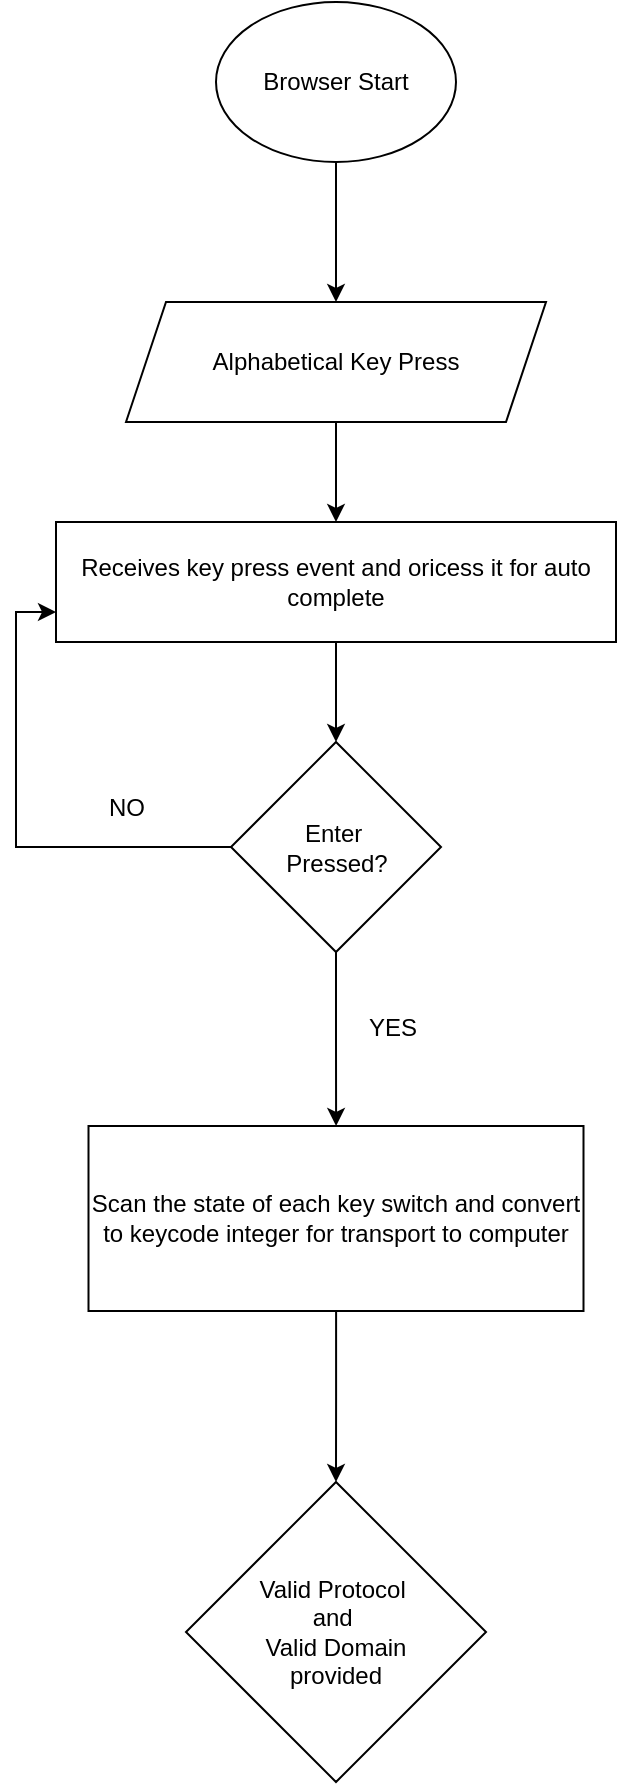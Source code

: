 <mxfile version="24.7.1" type="github">
  <diagram id="C5RBs43oDa-KdzZeNtuy" name="Page-1">
    <mxGraphModel dx="872" dy="1604" grid="1" gridSize="10" guides="1" tooltips="1" connect="1" arrows="1" fold="1" page="1" pageScale="1" pageWidth="827" pageHeight="1169" math="0" shadow="0">
      <root>
        <mxCell id="WIyWlLk6GJQsqaUBKTNV-0" />
        <mxCell id="WIyWlLk6GJQsqaUBKTNV-1" parent="WIyWlLk6GJQsqaUBKTNV-0" />
        <mxCell id="xDlOj_JVrfhSrS7aG93W-6" value="" style="edgeStyle=orthogonalEdgeStyle;rounded=0;orthogonalLoop=1;jettySize=auto;html=1;" edge="1" parent="WIyWlLk6GJQsqaUBKTNV-1" source="xDlOj_JVrfhSrS7aG93W-0" target="xDlOj_JVrfhSrS7aG93W-5">
          <mxGeometry relative="1" as="geometry" />
        </mxCell>
        <mxCell id="xDlOj_JVrfhSrS7aG93W-0" value="Browser Start" style="ellipse;whiteSpace=wrap;html=1;" vertex="1" parent="WIyWlLk6GJQsqaUBKTNV-1">
          <mxGeometry x="155" y="-70" width="120" height="80" as="geometry" />
        </mxCell>
        <mxCell id="xDlOj_JVrfhSrS7aG93W-8" value="" style="edgeStyle=orthogonalEdgeStyle;rounded=0;orthogonalLoop=1;jettySize=auto;html=1;" edge="1" parent="WIyWlLk6GJQsqaUBKTNV-1" source="xDlOj_JVrfhSrS7aG93W-5" target="xDlOj_JVrfhSrS7aG93W-7">
          <mxGeometry relative="1" as="geometry" />
        </mxCell>
        <mxCell id="xDlOj_JVrfhSrS7aG93W-5" value="Alphabetical Key Press" style="shape=parallelogram;perimeter=parallelogramPerimeter;whiteSpace=wrap;html=1;fixedSize=1;" vertex="1" parent="WIyWlLk6GJQsqaUBKTNV-1">
          <mxGeometry x="110" y="80" width="210" height="60" as="geometry" />
        </mxCell>
        <mxCell id="xDlOj_JVrfhSrS7aG93W-13" value="" style="edgeStyle=orthogonalEdgeStyle;rounded=0;orthogonalLoop=1;jettySize=auto;html=1;" edge="1" parent="WIyWlLk6GJQsqaUBKTNV-1" source="xDlOj_JVrfhSrS7aG93W-7" target="xDlOj_JVrfhSrS7aG93W-9">
          <mxGeometry relative="1" as="geometry" />
        </mxCell>
        <mxCell id="xDlOj_JVrfhSrS7aG93W-7" value="Receives key press event and oricess it for auto complete" style="rounded=0;whiteSpace=wrap;html=1;" vertex="1" parent="WIyWlLk6GJQsqaUBKTNV-1">
          <mxGeometry x="75" y="190" width="280" height="60" as="geometry" />
        </mxCell>
        <mxCell id="xDlOj_JVrfhSrS7aG93W-17" value="" style="edgeStyle=orthogonalEdgeStyle;rounded=0;orthogonalLoop=1;jettySize=auto;html=1;" edge="1" parent="WIyWlLk6GJQsqaUBKTNV-1" source="xDlOj_JVrfhSrS7aG93W-9" target="xDlOj_JVrfhSrS7aG93W-16">
          <mxGeometry relative="1" as="geometry" />
        </mxCell>
        <mxCell id="xDlOj_JVrfhSrS7aG93W-21" style="edgeStyle=orthogonalEdgeStyle;rounded=0;orthogonalLoop=1;jettySize=auto;html=1;exitX=0;exitY=0.5;exitDx=0;exitDy=0;entryX=0;entryY=0.75;entryDx=0;entryDy=0;" edge="1" parent="WIyWlLk6GJQsqaUBKTNV-1" source="xDlOj_JVrfhSrS7aG93W-9" target="xDlOj_JVrfhSrS7aG93W-7">
          <mxGeometry relative="1" as="geometry" />
        </mxCell>
        <mxCell id="xDlOj_JVrfhSrS7aG93W-9" value="Enter&amp;nbsp;&lt;div&gt;Pressed?&lt;/div&gt;" style="rhombus;whiteSpace=wrap;html=1;" vertex="1" parent="WIyWlLk6GJQsqaUBKTNV-1">
          <mxGeometry x="162.5" y="300" width="105" height="105" as="geometry" />
        </mxCell>
        <mxCell id="xDlOj_JVrfhSrS7aG93W-24" value="" style="edgeStyle=orthogonalEdgeStyle;rounded=0;orthogonalLoop=1;jettySize=auto;html=1;" edge="1" parent="WIyWlLk6GJQsqaUBKTNV-1" source="xDlOj_JVrfhSrS7aG93W-16" target="xDlOj_JVrfhSrS7aG93W-23">
          <mxGeometry relative="1" as="geometry" />
        </mxCell>
        <mxCell id="xDlOj_JVrfhSrS7aG93W-16" value="Scan the state of each key switch and convert to keycode integer for transport to computer" style="rounded=0;whiteSpace=wrap;html=1;" vertex="1" parent="WIyWlLk6GJQsqaUBKTNV-1">
          <mxGeometry x="91.25" y="492" width="247.5" height="92.5" as="geometry" />
        </mxCell>
        <mxCell id="xDlOj_JVrfhSrS7aG93W-19" value="YES" style="text;html=1;align=center;verticalAlign=middle;resizable=0;points=[];autosize=1;strokeColor=none;fillColor=none;" vertex="1" parent="WIyWlLk6GJQsqaUBKTNV-1">
          <mxGeometry x="217.5" y="428" width="50" height="30" as="geometry" />
        </mxCell>
        <mxCell id="xDlOj_JVrfhSrS7aG93W-22" value="NO" style="text;html=1;align=center;verticalAlign=middle;resizable=0;points=[];autosize=1;strokeColor=none;fillColor=none;" vertex="1" parent="WIyWlLk6GJQsqaUBKTNV-1">
          <mxGeometry x="90" y="318" width="40" height="30" as="geometry" />
        </mxCell>
        <mxCell id="xDlOj_JVrfhSrS7aG93W-23" value="Valid Protocol&amp;nbsp;&lt;div&gt;and&amp;nbsp;&lt;/div&gt;&lt;div&gt;Valid Domain&lt;/div&gt;&lt;div&gt;provided&lt;/div&gt;" style="rhombus;whiteSpace=wrap;html=1;" vertex="1" parent="WIyWlLk6GJQsqaUBKTNV-1">
          <mxGeometry x="140" y="670" width="150" height="150" as="geometry" />
        </mxCell>
      </root>
    </mxGraphModel>
  </diagram>
</mxfile>
